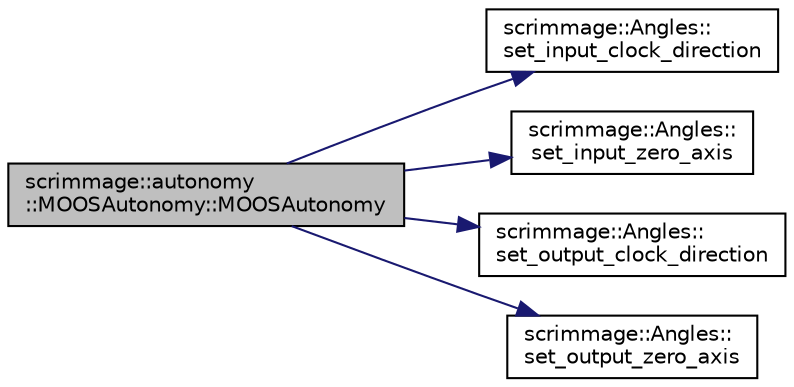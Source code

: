 digraph "scrimmage::autonomy::MOOSAutonomy::MOOSAutonomy"
{
 // LATEX_PDF_SIZE
  edge [fontname="Helvetica",fontsize="10",labelfontname="Helvetica",labelfontsize="10"];
  node [fontname="Helvetica",fontsize="10",shape=record];
  rankdir="LR";
  Node1 [label="scrimmage::autonomy\l::MOOSAutonomy::MOOSAutonomy",height=0.2,width=0.4,color="black", fillcolor="grey75", style="filled", fontcolor="black",tooltip=" "];
  Node1 -> Node2 [color="midnightblue",fontsize="10",style="solid",fontname="Helvetica"];
  Node2 [label="scrimmage::Angles::\lset_input_clock_direction",height=0.2,width=0.4,color="black", fillcolor="white", style="filled",URL="$classscrimmage_1_1Angles.html#ad1c0d42f03eb731813c4867305981f7b",tooltip=" "];
  Node1 -> Node3 [color="midnightblue",fontsize="10",style="solid",fontname="Helvetica"];
  Node3 [label="scrimmage::Angles::\lset_input_zero_axis",height=0.2,width=0.4,color="black", fillcolor="white", style="filled",URL="$classscrimmage_1_1Angles.html#a43ecfa690f4a6e665708afabd1cb7935",tooltip=" "];
  Node1 -> Node4 [color="midnightblue",fontsize="10",style="solid",fontname="Helvetica"];
  Node4 [label="scrimmage::Angles::\lset_output_clock_direction",height=0.2,width=0.4,color="black", fillcolor="white", style="filled",URL="$classscrimmage_1_1Angles.html#aa5aa6a60ec497a3dbc9d659291b8f396",tooltip=" "];
  Node1 -> Node5 [color="midnightblue",fontsize="10",style="solid",fontname="Helvetica"];
  Node5 [label="scrimmage::Angles::\lset_output_zero_axis",height=0.2,width=0.4,color="black", fillcolor="white", style="filled",URL="$classscrimmage_1_1Angles.html#a8385e5631901ca76c53d9f8783f83a62",tooltip=" "];
}
